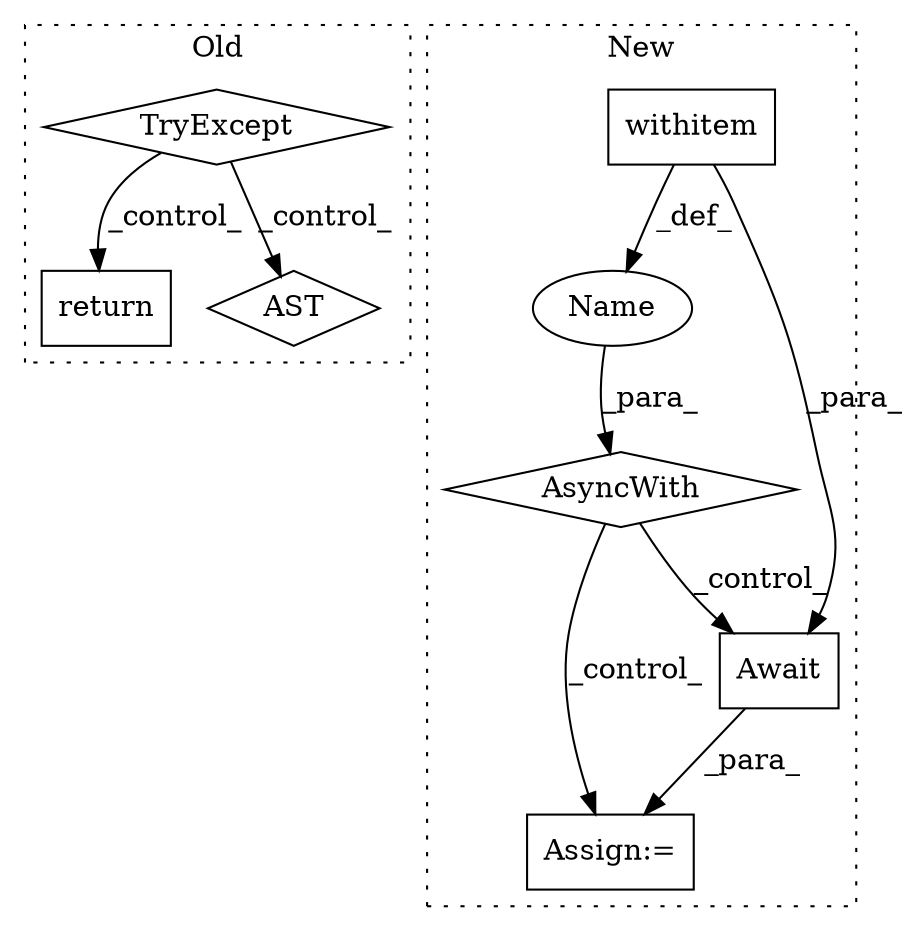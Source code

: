 digraph G {
subgraph cluster0 {
1 [label="return" a="93" s="656" l="7" shape="box"];
5 [label="TryExcept" a="71" s="241" l="17" shape="diamond"];
6 [label="AST" a="2" s="680,0" l="7,0" shape="diamond"];
label = "Old";
style="dotted";
}
subgraph cluster1 {
2 [label="AsyncWith" a="92" s="790,808" l="11,111" shape="diamond"];
3 [label="Name" a="87" s="897" l="8" shape="ellipse"];
4 [label="Assign:=" a="68" s="932" l="3" shape="box"];
7 [label="withitem" a="49" s="801" l="7" shape="box"];
8 [label="Await" a="70" s="935" l="6" shape="box"];
label = "New";
style="dotted";
}
2 -> 8 [label="_control_"];
2 -> 4 [label="_control_"];
3 -> 2 [label="_para_"];
5 -> 6 [label="_control_"];
5 -> 1 [label="_control_"];
7 -> 8 [label="_para_"];
7 -> 3 [label="_def_"];
8 -> 4 [label="_para_"];
}